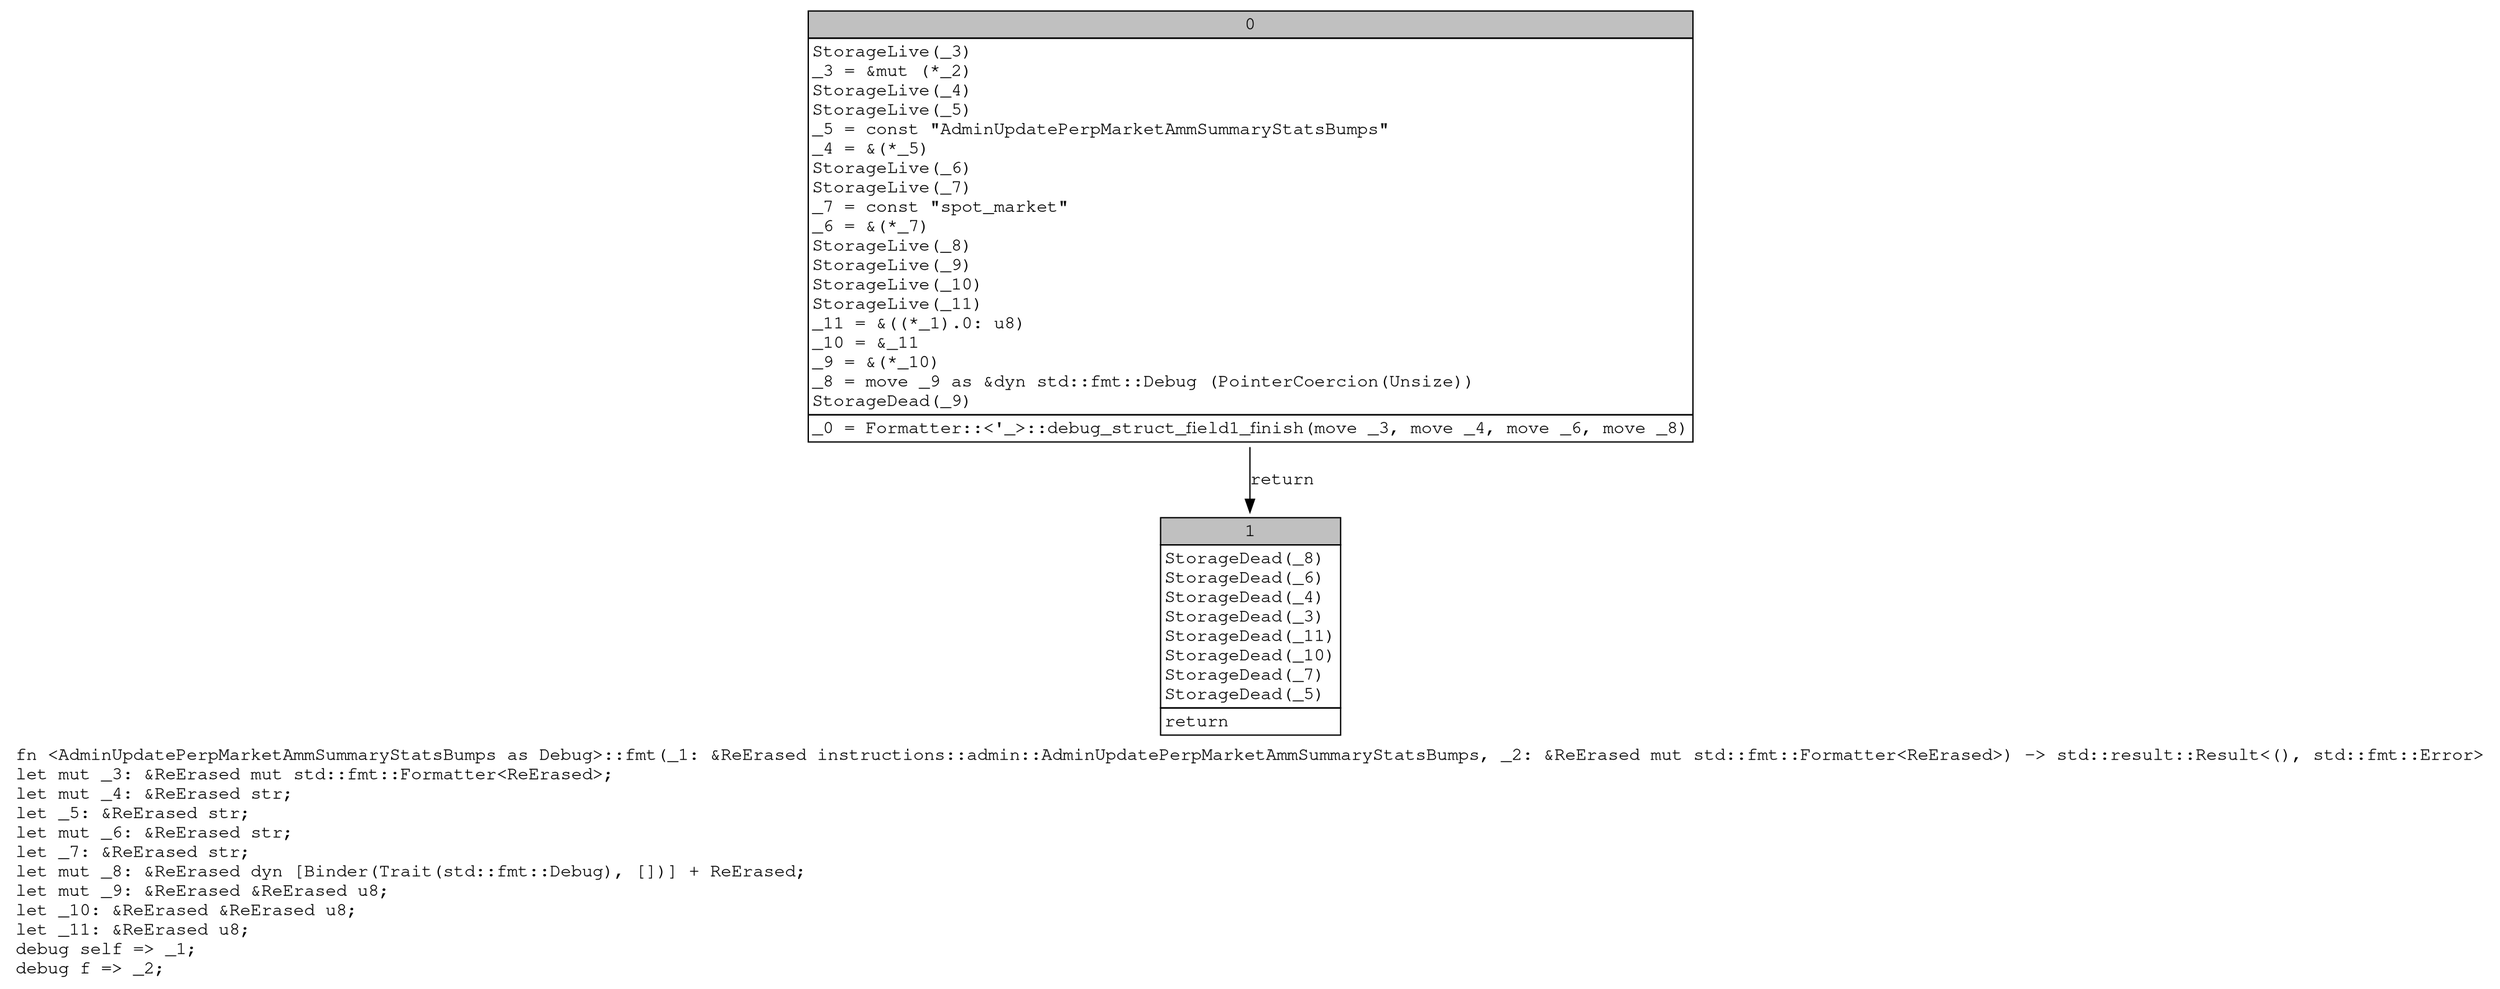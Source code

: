 digraph Mir_0_6593 {
    graph [fontname="Courier, monospace"];
    node [fontname="Courier, monospace"];
    edge [fontname="Courier, monospace"];
    label=<fn &lt;AdminUpdatePerpMarketAmmSummaryStatsBumps as Debug&gt;::fmt(_1: &amp;ReErased instructions::admin::AdminUpdatePerpMarketAmmSummaryStatsBumps, _2: &amp;ReErased mut std::fmt::Formatter&lt;ReErased&gt;) -&gt; std::result::Result&lt;(), std::fmt::Error&gt;<br align="left"/>let mut _3: &amp;ReErased mut std::fmt::Formatter&lt;ReErased&gt;;<br align="left"/>let mut _4: &amp;ReErased str;<br align="left"/>let _5: &amp;ReErased str;<br align="left"/>let mut _6: &amp;ReErased str;<br align="left"/>let _7: &amp;ReErased str;<br align="left"/>let mut _8: &amp;ReErased dyn [Binder(Trait(std::fmt::Debug), [])] + ReErased;<br align="left"/>let mut _9: &amp;ReErased &amp;ReErased u8;<br align="left"/>let _10: &amp;ReErased &amp;ReErased u8;<br align="left"/>let _11: &amp;ReErased u8;<br align="left"/>debug self =&gt; _1;<br align="left"/>debug f =&gt; _2;<br align="left"/>>;
    bb0__0_6593 [shape="none", label=<<table border="0" cellborder="1" cellspacing="0"><tr><td bgcolor="gray" align="center" colspan="1">0</td></tr><tr><td align="left" balign="left">StorageLive(_3)<br/>_3 = &amp;mut (*_2)<br/>StorageLive(_4)<br/>StorageLive(_5)<br/>_5 = const &quot;AdminUpdatePerpMarketAmmSummaryStatsBumps&quot;<br/>_4 = &amp;(*_5)<br/>StorageLive(_6)<br/>StorageLive(_7)<br/>_7 = const &quot;spot_market&quot;<br/>_6 = &amp;(*_7)<br/>StorageLive(_8)<br/>StorageLive(_9)<br/>StorageLive(_10)<br/>StorageLive(_11)<br/>_11 = &amp;((*_1).0: u8)<br/>_10 = &amp;_11<br/>_9 = &amp;(*_10)<br/>_8 = move _9 as &amp;dyn std::fmt::Debug (PointerCoercion(Unsize))<br/>StorageDead(_9)<br/></td></tr><tr><td align="left">_0 = Formatter::&lt;'_&gt;::debug_struct_field1_finish(move _3, move _4, move _6, move _8)</td></tr></table>>];
    bb1__0_6593 [shape="none", label=<<table border="0" cellborder="1" cellspacing="0"><tr><td bgcolor="gray" align="center" colspan="1">1</td></tr><tr><td align="left" balign="left">StorageDead(_8)<br/>StorageDead(_6)<br/>StorageDead(_4)<br/>StorageDead(_3)<br/>StorageDead(_11)<br/>StorageDead(_10)<br/>StorageDead(_7)<br/>StorageDead(_5)<br/></td></tr><tr><td align="left">return</td></tr></table>>];
    bb0__0_6593 -> bb1__0_6593 [label="return"];
}
